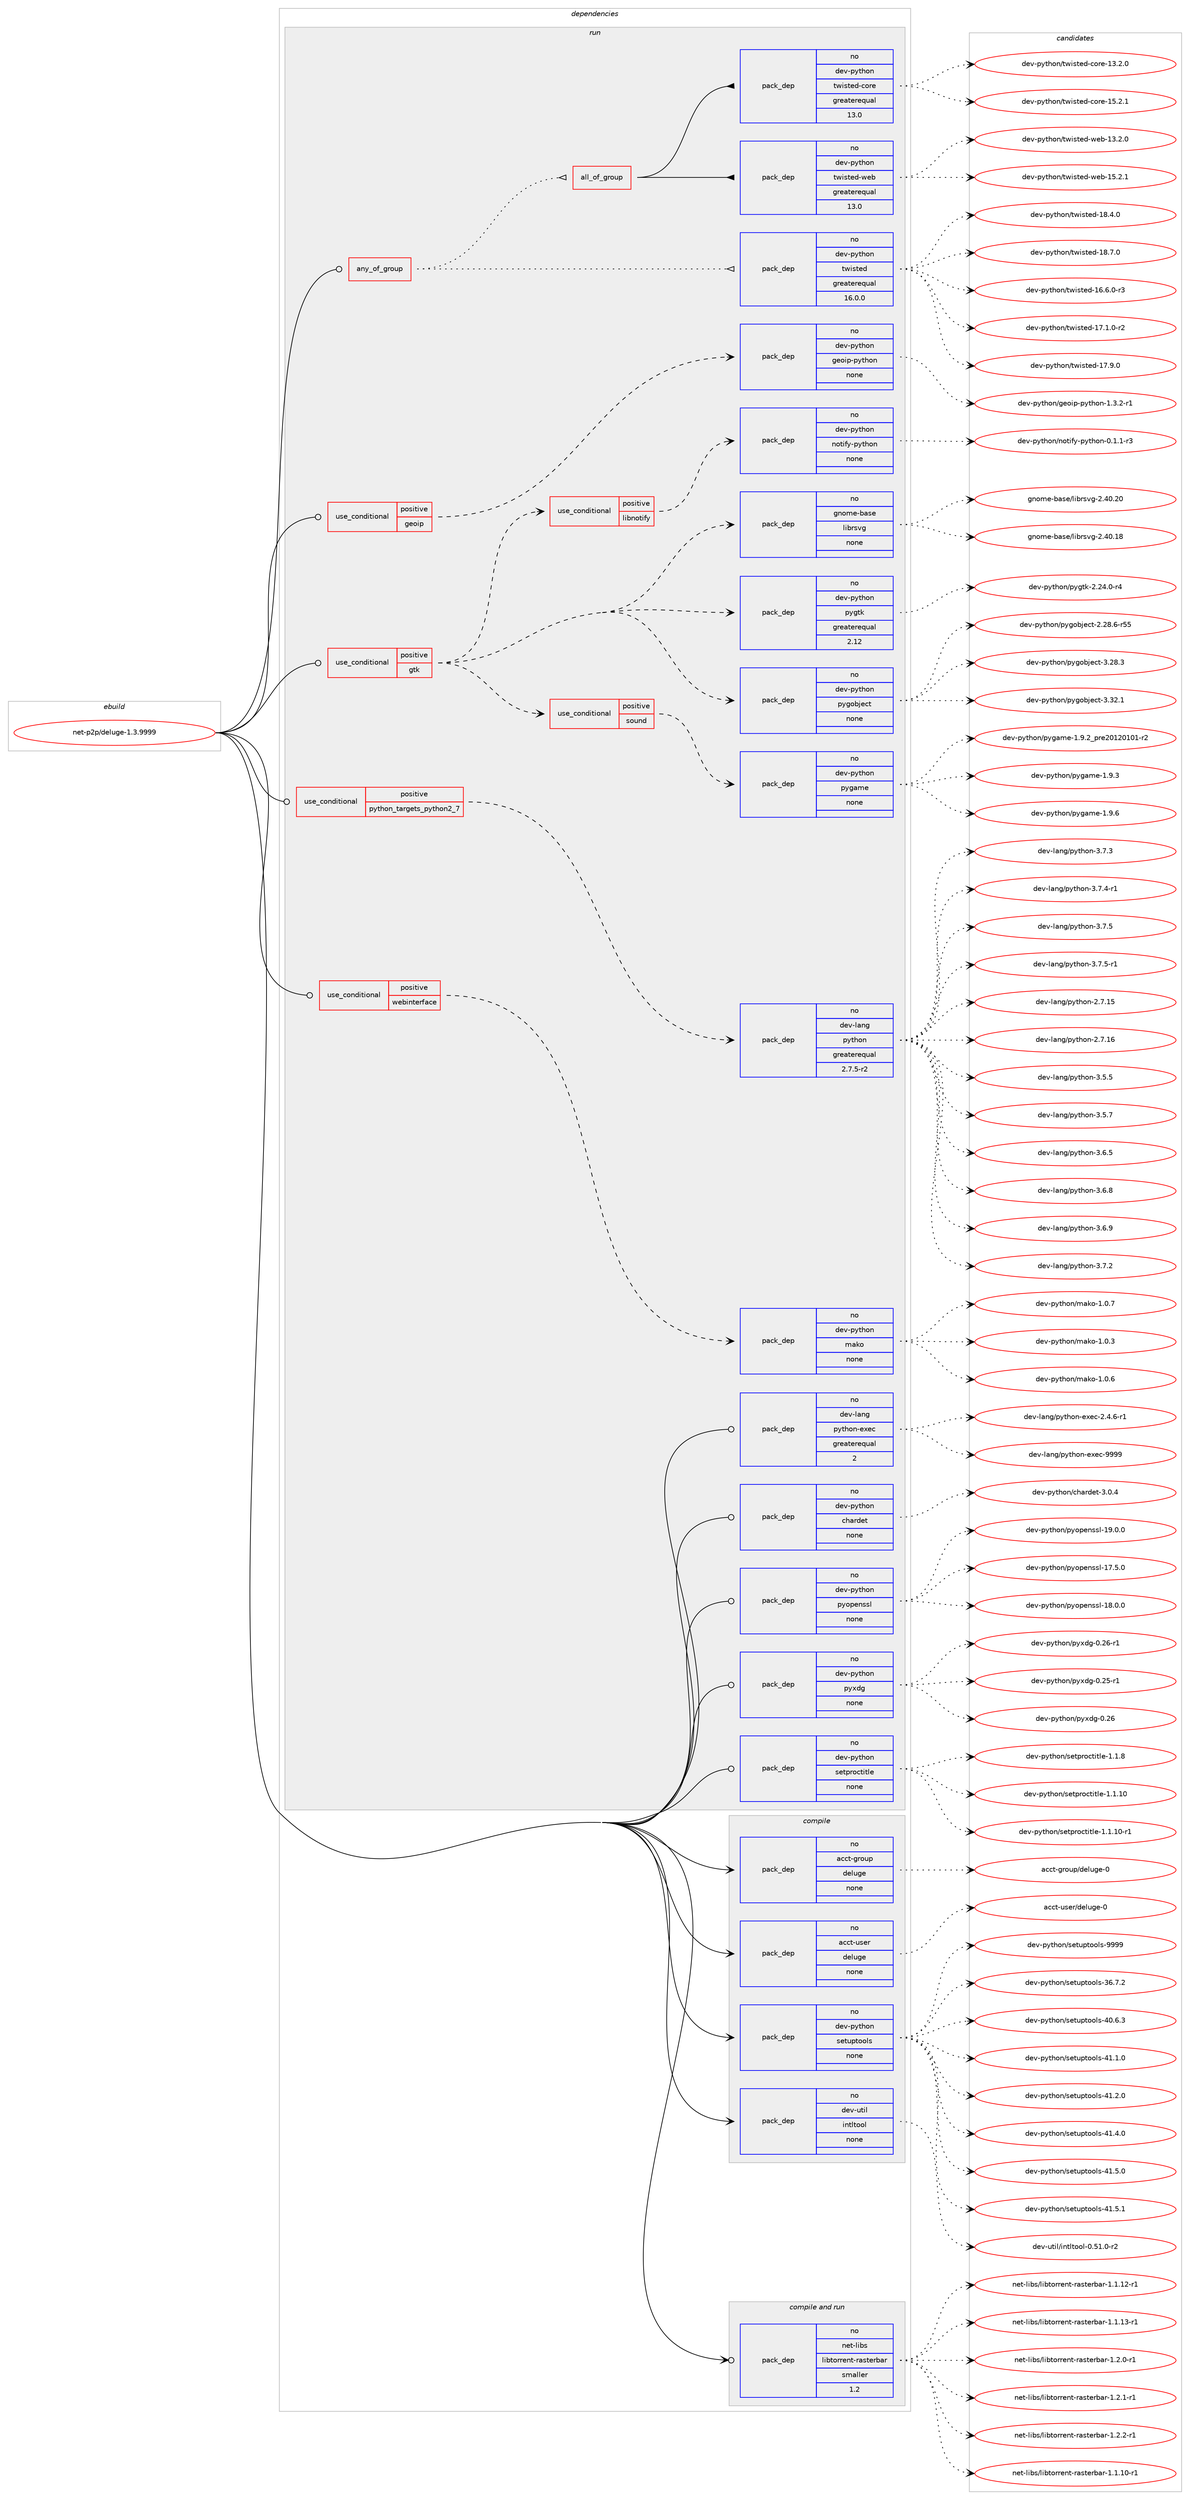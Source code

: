 digraph prolog {

# *************
# Graph options
# *************

newrank=true;
concentrate=true;
compound=true;
graph [rankdir=LR,fontname=Helvetica,fontsize=10,ranksep=1.5];#, ranksep=2.5, nodesep=0.2];
edge  [arrowhead=vee];
node  [fontname=Helvetica,fontsize=10];

# **********
# The ebuild
# **********

subgraph cluster_leftcol {
color=gray;
rank=same;
label=<<i>ebuild</i>>;
id [label="net-p2p/deluge-1.3.9999", color=red, width=4, href="../net-p2p/deluge-1.3.9999.svg"];
}

# ****************
# The dependencies
# ****************

subgraph cluster_midcol {
color=gray;
label=<<i>dependencies</i>>;
subgraph cluster_compile {
fillcolor="#eeeeee";
style=filled;
label=<<i>compile</i>>;
subgraph pack620336 {
dependency839871 [label=<<TABLE BORDER="0" CELLBORDER="1" CELLSPACING="0" CELLPADDING="4" WIDTH="220"><TR><TD ROWSPAN="6" CELLPADDING="30">pack_dep</TD></TR><TR><TD WIDTH="110">no</TD></TR><TR><TD>acct-group</TD></TR><TR><TD>deluge</TD></TR><TR><TD>none</TD></TR><TR><TD></TD></TR></TABLE>>, shape=none, color=blue];
}
id:e -> dependency839871:w [weight=20,style="solid",arrowhead="vee"];
subgraph pack620337 {
dependency839872 [label=<<TABLE BORDER="0" CELLBORDER="1" CELLSPACING="0" CELLPADDING="4" WIDTH="220"><TR><TD ROWSPAN="6" CELLPADDING="30">pack_dep</TD></TR><TR><TD WIDTH="110">no</TD></TR><TR><TD>acct-user</TD></TR><TR><TD>deluge</TD></TR><TR><TD>none</TD></TR><TR><TD></TD></TR></TABLE>>, shape=none, color=blue];
}
id:e -> dependency839872:w [weight=20,style="solid",arrowhead="vee"];
subgraph pack620338 {
dependency839873 [label=<<TABLE BORDER="0" CELLBORDER="1" CELLSPACING="0" CELLPADDING="4" WIDTH="220"><TR><TD ROWSPAN="6" CELLPADDING="30">pack_dep</TD></TR><TR><TD WIDTH="110">no</TD></TR><TR><TD>dev-python</TD></TR><TR><TD>setuptools</TD></TR><TR><TD>none</TD></TR><TR><TD></TD></TR></TABLE>>, shape=none, color=blue];
}
id:e -> dependency839873:w [weight=20,style="solid",arrowhead="vee"];
subgraph pack620339 {
dependency839874 [label=<<TABLE BORDER="0" CELLBORDER="1" CELLSPACING="0" CELLPADDING="4" WIDTH="220"><TR><TD ROWSPAN="6" CELLPADDING="30">pack_dep</TD></TR><TR><TD WIDTH="110">no</TD></TR><TR><TD>dev-util</TD></TR><TR><TD>intltool</TD></TR><TR><TD>none</TD></TR><TR><TD></TD></TR></TABLE>>, shape=none, color=blue];
}
id:e -> dependency839874:w [weight=20,style="solid",arrowhead="vee"];
}
subgraph cluster_compileandrun {
fillcolor="#eeeeee";
style=filled;
label=<<i>compile and run</i>>;
subgraph pack620340 {
dependency839875 [label=<<TABLE BORDER="0" CELLBORDER="1" CELLSPACING="0" CELLPADDING="4" WIDTH="220"><TR><TD ROWSPAN="6" CELLPADDING="30">pack_dep</TD></TR><TR><TD WIDTH="110">no</TD></TR><TR><TD>net-libs</TD></TR><TR><TD>libtorrent-rasterbar</TD></TR><TR><TD>smaller</TD></TR><TR><TD>1.2</TD></TR></TABLE>>, shape=none, color=blue];
}
id:e -> dependency839875:w [weight=20,style="solid",arrowhead="odotvee"];
}
subgraph cluster_run {
fillcolor="#eeeeee";
style=filled;
label=<<i>run</i>>;
subgraph any14323 {
dependency839876 [label=<<TABLE BORDER="0" CELLBORDER="1" CELLSPACING="0" CELLPADDING="4"><TR><TD CELLPADDING="10">any_of_group</TD></TR></TABLE>>, shape=none, color=red];subgraph pack620341 {
dependency839877 [label=<<TABLE BORDER="0" CELLBORDER="1" CELLSPACING="0" CELLPADDING="4" WIDTH="220"><TR><TD ROWSPAN="6" CELLPADDING="30">pack_dep</TD></TR><TR><TD WIDTH="110">no</TD></TR><TR><TD>dev-python</TD></TR><TR><TD>twisted</TD></TR><TR><TD>greaterequal</TD></TR><TR><TD>16.0.0</TD></TR></TABLE>>, shape=none, color=blue];
}
dependency839876:e -> dependency839877:w [weight=20,style="dotted",arrowhead="oinv"];
subgraph all500 {
dependency839878 [label=<<TABLE BORDER="0" CELLBORDER="1" CELLSPACING="0" CELLPADDING="4"><TR><TD CELLPADDING="10">all_of_group</TD></TR></TABLE>>, shape=none, color=red];subgraph pack620342 {
dependency839879 [label=<<TABLE BORDER="0" CELLBORDER="1" CELLSPACING="0" CELLPADDING="4" WIDTH="220"><TR><TD ROWSPAN="6" CELLPADDING="30">pack_dep</TD></TR><TR><TD WIDTH="110">no</TD></TR><TR><TD>dev-python</TD></TR><TR><TD>twisted-core</TD></TR><TR><TD>greaterequal</TD></TR><TR><TD>13.0</TD></TR></TABLE>>, shape=none, color=blue];
}
dependency839878:e -> dependency839879:w [weight=20,style="solid",arrowhead="inv"];
subgraph pack620343 {
dependency839880 [label=<<TABLE BORDER="0" CELLBORDER="1" CELLSPACING="0" CELLPADDING="4" WIDTH="220"><TR><TD ROWSPAN="6" CELLPADDING="30">pack_dep</TD></TR><TR><TD WIDTH="110">no</TD></TR><TR><TD>dev-python</TD></TR><TR><TD>twisted-web</TD></TR><TR><TD>greaterequal</TD></TR><TR><TD>13.0</TD></TR></TABLE>>, shape=none, color=blue];
}
dependency839878:e -> dependency839880:w [weight=20,style="solid",arrowhead="inv"];
}
dependency839876:e -> dependency839878:w [weight=20,style="dotted",arrowhead="oinv"];
}
id:e -> dependency839876:w [weight=20,style="solid",arrowhead="odot"];
subgraph cond204715 {
dependency839881 [label=<<TABLE BORDER="0" CELLBORDER="1" CELLSPACING="0" CELLPADDING="4"><TR><TD ROWSPAN="3" CELLPADDING="10">use_conditional</TD></TR><TR><TD>positive</TD></TR><TR><TD>geoip</TD></TR></TABLE>>, shape=none, color=red];
subgraph pack620344 {
dependency839882 [label=<<TABLE BORDER="0" CELLBORDER="1" CELLSPACING="0" CELLPADDING="4" WIDTH="220"><TR><TD ROWSPAN="6" CELLPADDING="30">pack_dep</TD></TR><TR><TD WIDTH="110">no</TD></TR><TR><TD>dev-python</TD></TR><TR><TD>geoip-python</TD></TR><TR><TD>none</TD></TR><TR><TD></TD></TR></TABLE>>, shape=none, color=blue];
}
dependency839881:e -> dependency839882:w [weight=20,style="dashed",arrowhead="vee"];
}
id:e -> dependency839881:w [weight=20,style="solid",arrowhead="odot"];
subgraph cond204716 {
dependency839883 [label=<<TABLE BORDER="0" CELLBORDER="1" CELLSPACING="0" CELLPADDING="4"><TR><TD ROWSPAN="3" CELLPADDING="10">use_conditional</TD></TR><TR><TD>positive</TD></TR><TR><TD>gtk</TD></TR></TABLE>>, shape=none, color=red];
subgraph cond204717 {
dependency839884 [label=<<TABLE BORDER="0" CELLBORDER="1" CELLSPACING="0" CELLPADDING="4"><TR><TD ROWSPAN="3" CELLPADDING="10">use_conditional</TD></TR><TR><TD>positive</TD></TR><TR><TD>sound</TD></TR></TABLE>>, shape=none, color=red];
subgraph pack620345 {
dependency839885 [label=<<TABLE BORDER="0" CELLBORDER="1" CELLSPACING="0" CELLPADDING="4" WIDTH="220"><TR><TD ROWSPAN="6" CELLPADDING="30">pack_dep</TD></TR><TR><TD WIDTH="110">no</TD></TR><TR><TD>dev-python</TD></TR><TR><TD>pygame</TD></TR><TR><TD>none</TD></TR><TR><TD></TD></TR></TABLE>>, shape=none, color=blue];
}
dependency839884:e -> dependency839885:w [weight=20,style="dashed",arrowhead="vee"];
}
dependency839883:e -> dependency839884:w [weight=20,style="dashed",arrowhead="vee"];
subgraph pack620346 {
dependency839886 [label=<<TABLE BORDER="0" CELLBORDER="1" CELLSPACING="0" CELLPADDING="4" WIDTH="220"><TR><TD ROWSPAN="6" CELLPADDING="30">pack_dep</TD></TR><TR><TD WIDTH="110">no</TD></TR><TR><TD>dev-python</TD></TR><TR><TD>pygobject</TD></TR><TR><TD>none</TD></TR><TR><TD></TD></TR></TABLE>>, shape=none, color=blue];
}
dependency839883:e -> dependency839886:w [weight=20,style="dashed",arrowhead="vee"];
subgraph pack620347 {
dependency839887 [label=<<TABLE BORDER="0" CELLBORDER="1" CELLSPACING="0" CELLPADDING="4" WIDTH="220"><TR><TD ROWSPAN="6" CELLPADDING="30">pack_dep</TD></TR><TR><TD WIDTH="110">no</TD></TR><TR><TD>dev-python</TD></TR><TR><TD>pygtk</TD></TR><TR><TD>greaterequal</TD></TR><TR><TD>2.12</TD></TR></TABLE>>, shape=none, color=blue];
}
dependency839883:e -> dependency839887:w [weight=20,style="dashed",arrowhead="vee"];
subgraph pack620348 {
dependency839888 [label=<<TABLE BORDER="0" CELLBORDER="1" CELLSPACING="0" CELLPADDING="4" WIDTH="220"><TR><TD ROWSPAN="6" CELLPADDING="30">pack_dep</TD></TR><TR><TD WIDTH="110">no</TD></TR><TR><TD>gnome-base</TD></TR><TR><TD>librsvg</TD></TR><TR><TD>none</TD></TR><TR><TD></TD></TR></TABLE>>, shape=none, color=blue];
}
dependency839883:e -> dependency839888:w [weight=20,style="dashed",arrowhead="vee"];
subgraph cond204718 {
dependency839889 [label=<<TABLE BORDER="0" CELLBORDER="1" CELLSPACING="0" CELLPADDING="4"><TR><TD ROWSPAN="3" CELLPADDING="10">use_conditional</TD></TR><TR><TD>positive</TD></TR><TR><TD>libnotify</TD></TR></TABLE>>, shape=none, color=red];
subgraph pack620349 {
dependency839890 [label=<<TABLE BORDER="0" CELLBORDER="1" CELLSPACING="0" CELLPADDING="4" WIDTH="220"><TR><TD ROWSPAN="6" CELLPADDING="30">pack_dep</TD></TR><TR><TD WIDTH="110">no</TD></TR><TR><TD>dev-python</TD></TR><TR><TD>notify-python</TD></TR><TR><TD>none</TD></TR><TR><TD></TD></TR></TABLE>>, shape=none, color=blue];
}
dependency839889:e -> dependency839890:w [weight=20,style="dashed",arrowhead="vee"];
}
dependency839883:e -> dependency839889:w [weight=20,style="dashed",arrowhead="vee"];
}
id:e -> dependency839883:w [weight=20,style="solid",arrowhead="odot"];
subgraph cond204719 {
dependency839891 [label=<<TABLE BORDER="0" CELLBORDER="1" CELLSPACING="0" CELLPADDING="4"><TR><TD ROWSPAN="3" CELLPADDING="10">use_conditional</TD></TR><TR><TD>positive</TD></TR><TR><TD>python_targets_python2_7</TD></TR></TABLE>>, shape=none, color=red];
subgraph pack620350 {
dependency839892 [label=<<TABLE BORDER="0" CELLBORDER="1" CELLSPACING="0" CELLPADDING="4" WIDTH="220"><TR><TD ROWSPAN="6" CELLPADDING="30">pack_dep</TD></TR><TR><TD WIDTH="110">no</TD></TR><TR><TD>dev-lang</TD></TR><TR><TD>python</TD></TR><TR><TD>greaterequal</TD></TR><TR><TD>2.7.5-r2</TD></TR></TABLE>>, shape=none, color=blue];
}
dependency839891:e -> dependency839892:w [weight=20,style="dashed",arrowhead="vee"];
}
id:e -> dependency839891:w [weight=20,style="solid",arrowhead="odot"];
subgraph cond204720 {
dependency839893 [label=<<TABLE BORDER="0" CELLBORDER="1" CELLSPACING="0" CELLPADDING="4"><TR><TD ROWSPAN="3" CELLPADDING="10">use_conditional</TD></TR><TR><TD>positive</TD></TR><TR><TD>webinterface</TD></TR></TABLE>>, shape=none, color=red];
subgraph pack620351 {
dependency839894 [label=<<TABLE BORDER="0" CELLBORDER="1" CELLSPACING="0" CELLPADDING="4" WIDTH="220"><TR><TD ROWSPAN="6" CELLPADDING="30">pack_dep</TD></TR><TR><TD WIDTH="110">no</TD></TR><TR><TD>dev-python</TD></TR><TR><TD>mako</TD></TR><TR><TD>none</TD></TR><TR><TD></TD></TR></TABLE>>, shape=none, color=blue];
}
dependency839893:e -> dependency839894:w [weight=20,style="dashed",arrowhead="vee"];
}
id:e -> dependency839893:w [weight=20,style="solid",arrowhead="odot"];
subgraph pack620352 {
dependency839895 [label=<<TABLE BORDER="0" CELLBORDER="1" CELLSPACING="0" CELLPADDING="4" WIDTH="220"><TR><TD ROWSPAN="6" CELLPADDING="30">pack_dep</TD></TR><TR><TD WIDTH="110">no</TD></TR><TR><TD>dev-lang</TD></TR><TR><TD>python-exec</TD></TR><TR><TD>greaterequal</TD></TR><TR><TD>2</TD></TR></TABLE>>, shape=none, color=blue];
}
id:e -> dependency839895:w [weight=20,style="solid",arrowhead="odot"];
subgraph pack620353 {
dependency839896 [label=<<TABLE BORDER="0" CELLBORDER="1" CELLSPACING="0" CELLPADDING="4" WIDTH="220"><TR><TD ROWSPAN="6" CELLPADDING="30">pack_dep</TD></TR><TR><TD WIDTH="110">no</TD></TR><TR><TD>dev-python</TD></TR><TR><TD>chardet</TD></TR><TR><TD>none</TD></TR><TR><TD></TD></TR></TABLE>>, shape=none, color=blue];
}
id:e -> dependency839896:w [weight=20,style="solid",arrowhead="odot"];
subgraph pack620354 {
dependency839897 [label=<<TABLE BORDER="0" CELLBORDER="1" CELLSPACING="0" CELLPADDING="4" WIDTH="220"><TR><TD ROWSPAN="6" CELLPADDING="30">pack_dep</TD></TR><TR><TD WIDTH="110">no</TD></TR><TR><TD>dev-python</TD></TR><TR><TD>pyopenssl</TD></TR><TR><TD>none</TD></TR><TR><TD></TD></TR></TABLE>>, shape=none, color=blue];
}
id:e -> dependency839897:w [weight=20,style="solid",arrowhead="odot"];
subgraph pack620355 {
dependency839898 [label=<<TABLE BORDER="0" CELLBORDER="1" CELLSPACING="0" CELLPADDING="4" WIDTH="220"><TR><TD ROWSPAN="6" CELLPADDING="30">pack_dep</TD></TR><TR><TD WIDTH="110">no</TD></TR><TR><TD>dev-python</TD></TR><TR><TD>pyxdg</TD></TR><TR><TD>none</TD></TR><TR><TD></TD></TR></TABLE>>, shape=none, color=blue];
}
id:e -> dependency839898:w [weight=20,style="solid",arrowhead="odot"];
subgraph pack620356 {
dependency839899 [label=<<TABLE BORDER="0" CELLBORDER="1" CELLSPACING="0" CELLPADDING="4" WIDTH="220"><TR><TD ROWSPAN="6" CELLPADDING="30">pack_dep</TD></TR><TR><TD WIDTH="110">no</TD></TR><TR><TD>dev-python</TD></TR><TR><TD>setproctitle</TD></TR><TR><TD>none</TD></TR><TR><TD></TD></TR></TABLE>>, shape=none, color=blue];
}
id:e -> dependency839899:w [weight=20,style="solid",arrowhead="odot"];
}
}

# **************
# The candidates
# **************

subgraph cluster_choices {
rank=same;
color=gray;
label=<<i>candidates</i>>;

subgraph choice620336 {
color=black;
nodesep=1;
choice97999911645103114111117112471001011081171031014548 [label="acct-group/deluge-0", color=red, width=4,href="../acct-group/deluge-0.svg"];
dependency839871:e -> choice97999911645103114111117112471001011081171031014548:w [style=dotted,weight="100"];
}
subgraph choice620337 {
color=black;
nodesep=1;
choice97999911645117115101114471001011081171031014548 [label="acct-user/deluge-0", color=red, width=4,href="../acct-user/deluge-0.svg"];
dependency839872:e -> choice97999911645117115101114471001011081171031014548:w [style=dotted,weight="100"];
}
subgraph choice620338 {
color=black;
nodesep=1;
choice100101118451121211161041111104711510111611711211611111110811545515446554650 [label="dev-python/setuptools-36.7.2", color=red, width=4,href="../dev-python/setuptools-36.7.2.svg"];
choice100101118451121211161041111104711510111611711211611111110811545524846544651 [label="dev-python/setuptools-40.6.3", color=red, width=4,href="../dev-python/setuptools-40.6.3.svg"];
choice100101118451121211161041111104711510111611711211611111110811545524946494648 [label="dev-python/setuptools-41.1.0", color=red, width=4,href="../dev-python/setuptools-41.1.0.svg"];
choice100101118451121211161041111104711510111611711211611111110811545524946504648 [label="dev-python/setuptools-41.2.0", color=red, width=4,href="../dev-python/setuptools-41.2.0.svg"];
choice100101118451121211161041111104711510111611711211611111110811545524946524648 [label="dev-python/setuptools-41.4.0", color=red, width=4,href="../dev-python/setuptools-41.4.0.svg"];
choice100101118451121211161041111104711510111611711211611111110811545524946534648 [label="dev-python/setuptools-41.5.0", color=red, width=4,href="../dev-python/setuptools-41.5.0.svg"];
choice100101118451121211161041111104711510111611711211611111110811545524946534649 [label="dev-python/setuptools-41.5.1", color=red, width=4,href="../dev-python/setuptools-41.5.1.svg"];
choice10010111845112121116104111110471151011161171121161111111081154557575757 [label="dev-python/setuptools-9999", color=red, width=4,href="../dev-python/setuptools-9999.svg"];
dependency839873:e -> choice100101118451121211161041111104711510111611711211611111110811545515446554650:w [style=dotted,weight="100"];
dependency839873:e -> choice100101118451121211161041111104711510111611711211611111110811545524846544651:w [style=dotted,weight="100"];
dependency839873:e -> choice100101118451121211161041111104711510111611711211611111110811545524946494648:w [style=dotted,weight="100"];
dependency839873:e -> choice100101118451121211161041111104711510111611711211611111110811545524946504648:w [style=dotted,weight="100"];
dependency839873:e -> choice100101118451121211161041111104711510111611711211611111110811545524946524648:w [style=dotted,weight="100"];
dependency839873:e -> choice100101118451121211161041111104711510111611711211611111110811545524946534648:w [style=dotted,weight="100"];
dependency839873:e -> choice100101118451121211161041111104711510111611711211611111110811545524946534649:w [style=dotted,weight="100"];
dependency839873:e -> choice10010111845112121116104111110471151011161171121161111111081154557575757:w [style=dotted,weight="100"];
}
subgraph choice620339 {
color=black;
nodesep=1;
choice1001011184511711610510847105110116108116111111108454846534946484511450 [label="dev-util/intltool-0.51.0-r2", color=red, width=4,href="../dev-util/intltool-0.51.0-r2.svg"];
dependency839874:e -> choice1001011184511711610510847105110116108116111111108454846534946484511450:w [style=dotted,weight="100"];
}
subgraph choice620340 {
color=black;
nodesep=1;
choice1101011164510810598115471081059811611111411410111011645114971151161011149897114454946494649484511449 [label="net-libs/libtorrent-rasterbar-1.1.10-r1", color=red, width=4,href="../net-libs/libtorrent-rasterbar-1.1.10-r1.svg"];
choice1101011164510810598115471081059811611111411410111011645114971151161011149897114454946494649504511449 [label="net-libs/libtorrent-rasterbar-1.1.12-r1", color=red, width=4,href="../net-libs/libtorrent-rasterbar-1.1.12-r1.svg"];
choice1101011164510810598115471081059811611111411410111011645114971151161011149897114454946494649514511449 [label="net-libs/libtorrent-rasterbar-1.1.13-r1", color=red, width=4,href="../net-libs/libtorrent-rasterbar-1.1.13-r1.svg"];
choice11010111645108105981154710810598116111114114101110116451149711511610111498971144549465046484511449 [label="net-libs/libtorrent-rasterbar-1.2.0-r1", color=red, width=4,href="../net-libs/libtorrent-rasterbar-1.2.0-r1.svg"];
choice11010111645108105981154710810598116111114114101110116451149711511610111498971144549465046494511449 [label="net-libs/libtorrent-rasterbar-1.2.1-r1", color=red, width=4,href="../net-libs/libtorrent-rasterbar-1.2.1-r1.svg"];
choice11010111645108105981154710810598116111114114101110116451149711511610111498971144549465046504511449 [label="net-libs/libtorrent-rasterbar-1.2.2-r1", color=red, width=4,href="../net-libs/libtorrent-rasterbar-1.2.2-r1.svg"];
dependency839875:e -> choice1101011164510810598115471081059811611111411410111011645114971151161011149897114454946494649484511449:w [style=dotted,weight="100"];
dependency839875:e -> choice1101011164510810598115471081059811611111411410111011645114971151161011149897114454946494649504511449:w [style=dotted,weight="100"];
dependency839875:e -> choice1101011164510810598115471081059811611111411410111011645114971151161011149897114454946494649514511449:w [style=dotted,weight="100"];
dependency839875:e -> choice11010111645108105981154710810598116111114114101110116451149711511610111498971144549465046484511449:w [style=dotted,weight="100"];
dependency839875:e -> choice11010111645108105981154710810598116111114114101110116451149711511610111498971144549465046494511449:w [style=dotted,weight="100"];
dependency839875:e -> choice11010111645108105981154710810598116111114114101110116451149711511610111498971144549465046504511449:w [style=dotted,weight="100"];
}
subgraph choice620341 {
color=black;
nodesep=1;
choice1001011184511212111610411111047116119105115116101100454954465446484511451 [label="dev-python/twisted-16.6.0-r3", color=red, width=4,href="../dev-python/twisted-16.6.0-r3.svg"];
choice1001011184511212111610411111047116119105115116101100454955464946484511450 [label="dev-python/twisted-17.1.0-r2", color=red, width=4,href="../dev-python/twisted-17.1.0-r2.svg"];
choice100101118451121211161041111104711611910511511610110045495546574648 [label="dev-python/twisted-17.9.0", color=red, width=4,href="../dev-python/twisted-17.9.0.svg"];
choice100101118451121211161041111104711611910511511610110045495646524648 [label="dev-python/twisted-18.4.0", color=red, width=4,href="../dev-python/twisted-18.4.0.svg"];
choice100101118451121211161041111104711611910511511610110045495646554648 [label="dev-python/twisted-18.7.0", color=red, width=4,href="../dev-python/twisted-18.7.0.svg"];
dependency839877:e -> choice1001011184511212111610411111047116119105115116101100454954465446484511451:w [style=dotted,weight="100"];
dependency839877:e -> choice1001011184511212111610411111047116119105115116101100454955464946484511450:w [style=dotted,weight="100"];
dependency839877:e -> choice100101118451121211161041111104711611910511511610110045495546574648:w [style=dotted,weight="100"];
dependency839877:e -> choice100101118451121211161041111104711611910511511610110045495646524648:w [style=dotted,weight="100"];
dependency839877:e -> choice100101118451121211161041111104711611910511511610110045495646554648:w [style=dotted,weight="100"];
}
subgraph choice620342 {
color=black;
nodesep=1;
choice1001011184511212111610411111047116119105115116101100459911111410145495146504648 [label="dev-python/twisted-core-13.2.0", color=red, width=4,href="../dev-python/twisted-core-13.2.0.svg"];
choice1001011184511212111610411111047116119105115116101100459911111410145495346504649 [label="dev-python/twisted-core-15.2.1", color=red, width=4,href="../dev-python/twisted-core-15.2.1.svg"];
dependency839879:e -> choice1001011184511212111610411111047116119105115116101100459911111410145495146504648:w [style=dotted,weight="100"];
dependency839879:e -> choice1001011184511212111610411111047116119105115116101100459911111410145495346504649:w [style=dotted,weight="100"];
}
subgraph choice620343 {
color=black;
nodesep=1;
choice1001011184511212111610411111047116119105115116101100451191019845495146504648 [label="dev-python/twisted-web-13.2.0", color=red, width=4,href="../dev-python/twisted-web-13.2.0.svg"];
choice1001011184511212111610411111047116119105115116101100451191019845495346504649 [label="dev-python/twisted-web-15.2.1", color=red, width=4,href="../dev-python/twisted-web-15.2.1.svg"];
dependency839880:e -> choice1001011184511212111610411111047116119105115116101100451191019845495146504648:w [style=dotted,weight="100"];
dependency839880:e -> choice1001011184511212111610411111047116119105115116101100451191019845495346504649:w [style=dotted,weight="100"];
}
subgraph choice620344 {
color=black;
nodesep=1;
choice1001011184511212111610411111047103101111105112451121211161041111104549465146504511449 [label="dev-python/geoip-python-1.3.2-r1", color=red, width=4,href="../dev-python/geoip-python-1.3.2-r1.svg"];
dependency839882:e -> choice1001011184511212111610411111047103101111105112451121211161041111104549465146504511449:w [style=dotted,weight="100"];
}
subgraph choice620345 {
color=black;
nodesep=1;
choice1001011184511212111610411111047112121103971091014549465746509511211410150484950484948494511450 [label="dev-python/pygame-1.9.2_pre20120101-r2", color=red, width=4,href="../dev-python/pygame-1.9.2_pre20120101-r2.svg"];
choice100101118451121211161041111104711212110397109101454946574651 [label="dev-python/pygame-1.9.3", color=red, width=4,href="../dev-python/pygame-1.9.3.svg"];
choice100101118451121211161041111104711212110397109101454946574654 [label="dev-python/pygame-1.9.6", color=red, width=4,href="../dev-python/pygame-1.9.6.svg"];
dependency839885:e -> choice1001011184511212111610411111047112121103971091014549465746509511211410150484950484948494511450:w [style=dotted,weight="100"];
dependency839885:e -> choice100101118451121211161041111104711212110397109101454946574651:w [style=dotted,weight="100"];
dependency839885:e -> choice100101118451121211161041111104711212110397109101454946574654:w [style=dotted,weight="100"];
}
subgraph choice620346 {
color=black;
nodesep=1;
choice1001011184511212111610411111047112121103111981061019911645504650564654451145353 [label="dev-python/pygobject-2.28.6-r55", color=red, width=4,href="../dev-python/pygobject-2.28.6-r55.svg"];
choice1001011184511212111610411111047112121103111981061019911645514650564651 [label="dev-python/pygobject-3.28.3", color=red, width=4,href="../dev-python/pygobject-3.28.3.svg"];
choice1001011184511212111610411111047112121103111981061019911645514651504649 [label="dev-python/pygobject-3.32.1", color=red, width=4,href="../dev-python/pygobject-3.32.1.svg"];
dependency839886:e -> choice1001011184511212111610411111047112121103111981061019911645504650564654451145353:w [style=dotted,weight="100"];
dependency839886:e -> choice1001011184511212111610411111047112121103111981061019911645514650564651:w [style=dotted,weight="100"];
dependency839886:e -> choice1001011184511212111610411111047112121103111981061019911645514651504649:w [style=dotted,weight="100"];
}
subgraph choice620347 {
color=black;
nodesep=1;
choice1001011184511212111610411111047112121103116107455046505246484511452 [label="dev-python/pygtk-2.24.0-r4", color=red, width=4,href="../dev-python/pygtk-2.24.0-r4.svg"];
dependency839887:e -> choice1001011184511212111610411111047112121103116107455046505246484511452:w [style=dotted,weight="100"];
}
subgraph choice620348 {
color=black;
nodesep=1;
choice10311011110910145989711510147108105981141151181034550465248464956 [label="gnome-base/librsvg-2.40.18", color=red, width=4,href="../gnome-base/librsvg-2.40.18.svg"];
choice10311011110910145989711510147108105981141151181034550465248465048 [label="gnome-base/librsvg-2.40.20", color=red, width=4,href="../gnome-base/librsvg-2.40.20.svg"];
dependency839888:e -> choice10311011110910145989711510147108105981141151181034550465248464956:w [style=dotted,weight="100"];
dependency839888:e -> choice10311011110910145989711510147108105981141151181034550465248465048:w [style=dotted,weight="100"];
}
subgraph choice620349 {
color=black;
nodesep=1;
choice1001011184511212111610411111047110111116105102121451121211161041111104548464946494511451 [label="dev-python/notify-python-0.1.1-r3", color=red, width=4,href="../dev-python/notify-python-0.1.1-r3.svg"];
dependency839890:e -> choice1001011184511212111610411111047110111116105102121451121211161041111104548464946494511451:w [style=dotted,weight="100"];
}
subgraph choice620350 {
color=black;
nodesep=1;
choice10010111845108971101034711212111610411111045504655464953 [label="dev-lang/python-2.7.15", color=red, width=4,href="../dev-lang/python-2.7.15.svg"];
choice10010111845108971101034711212111610411111045504655464954 [label="dev-lang/python-2.7.16", color=red, width=4,href="../dev-lang/python-2.7.16.svg"];
choice100101118451089711010347112121116104111110455146534653 [label="dev-lang/python-3.5.5", color=red, width=4,href="../dev-lang/python-3.5.5.svg"];
choice100101118451089711010347112121116104111110455146534655 [label="dev-lang/python-3.5.7", color=red, width=4,href="../dev-lang/python-3.5.7.svg"];
choice100101118451089711010347112121116104111110455146544653 [label="dev-lang/python-3.6.5", color=red, width=4,href="../dev-lang/python-3.6.5.svg"];
choice100101118451089711010347112121116104111110455146544656 [label="dev-lang/python-3.6.8", color=red, width=4,href="../dev-lang/python-3.6.8.svg"];
choice100101118451089711010347112121116104111110455146544657 [label="dev-lang/python-3.6.9", color=red, width=4,href="../dev-lang/python-3.6.9.svg"];
choice100101118451089711010347112121116104111110455146554650 [label="dev-lang/python-3.7.2", color=red, width=4,href="../dev-lang/python-3.7.2.svg"];
choice100101118451089711010347112121116104111110455146554651 [label="dev-lang/python-3.7.3", color=red, width=4,href="../dev-lang/python-3.7.3.svg"];
choice1001011184510897110103471121211161041111104551465546524511449 [label="dev-lang/python-3.7.4-r1", color=red, width=4,href="../dev-lang/python-3.7.4-r1.svg"];
choice100101118451089711010347112121116104111110455146554653 [label="dev-lang/python-3.7.5", color=red, width=4,href="../dev-lang/python-3.7.5.svg"];
choice1001011184510897110103471121211161041111104551465546534511449 [label="dev-lang/python-3.7.5-r1", color=red, width=4,href="../dev-lang/python-3.7.5-r1.svg"];
dependency839892:e -> choice10010111845108971101034711212111610411111045504655464953:w [style=dotted,weight="100"];
dependency839892:e -> choice10010111845108971101034711212111610411111045504655464954:w [style=dotted,weight="100"];
dependency839892:e -> choice100101118451089711010347112121116104111110455146534653:w [style=dotted,weight="100"];
dependency839892:e -> choice100101118451089711010347112121116104111110455146534655:w [style=dotted,weight="100"];
dependency839892:e -> choice100101118451089711010347112121116104111110455146544653:w [style=dotted,weight="100"];
dependency839892:e -> choice100101118451089711010347112121116104111110455146544656:w [style=dotted,weight="100"];
dependency839892:e -> choice100101118451089711010347112121116104111110455146544657:w [style=dotted,weight="100"];
dependency839892:e -> choice100101118451089711010347112121116104111110455146554650:w [style=dotted,weight="100"];
dependency839892:e -> choice100101118451089711010347112121116104111110455146554651:w [style=dotted,weight="100"];
dependency839892:e -> choice1001011184510897110103471121211161041111104551465546524511449:w [style=dotted,weight="100"];
dependency839892:e -> choice100101118451089711010347112121116104111110455146554653:w [style=dotted,weight="100"];
dependency839892:e -> choice1001011184510897110103471121211161041111104551465546534511449:w [style=dotted,weight="100"];
}
subgraph choice620351 {
color=black;
nodesep=1;
choice100101118451121211161041111104710997107111454946484651 [label="dev-python/mako-1.0.3", color=red, width=4,href="../dev-python/mako-1.0.3.svg"];
choice100101118451121211161041111104710997107111454946484654 [label="dev-python/mako-1.0.6", color=red, width=4,href="../dev-python/mako-1.0.6.svg"];
choice100101118451121211161041111104710997107111454946484655 [label="dev-python/mako-1.0.7", color=red, width=4,href="../dev-python/mako-1.0.7.svg"];
dependency839894:e -> choice100101118451121211161041111104710997107111454946484651:w [style=dotted,weight="100"];
dependency839894:e -> choice100101118451121211161041111104710997107111454946484654:w [style=dotted,weight="100"];
dependency839894:e -> choice100101118451121211161041111104710997107111454946484655:w [style=dotted,weight="100"];
}
subgraph choice620352 {
color=black;
nodesep=1;
choice10010111845108971101034711212111610411111045101120101994550465246544511449 [label="dev-lang/python-exec-2.4.6-r1", color=red, width=4,href="../dev-lang/python-exec-2.4.6-r1.svg"];
choice10010111845108971101034711212111610411111045101120101994557575757 [label="dev-lang/python-exec-9999", color=red, width=4,href="../dev-lang/python-exec-9999.svg"];
dependency839895:e -> choice10010111845108971101034711212111610411111045101120101994550465246544511449:w [style=dotted,weight="100"];
dependency839895:e -> choice10010111845108971101034711212111610411111045101120101994557575757:w [style=dotted,weight="100"];
}
subgraph choice620353 {
color=black;
nodesep=1;
choice10010111845112121116104111110479910497114100101116455146484652 [label="dev-python/chardet-3.0.4", color=red, width=4,href="../dev-python/chardet-3.0.4.svg"];
dependency839896:e -> choice10010111845112121116104111110479910497114100101116455146484652:w [style=dotted,weight="100"];
}
subgraph choice620354 {
color=black;
nodesep=1;
choice100101118451121211161041111104711212111111210111011511510845495546534648 [label="dev-python/pyopenssl-17.5.0", color=red, width=4,href="../dev-python/pyopenssl-17.5.0.svg"];
choice100101118451121211161041111104711212111111210111011511510845495646484648 [label="dev-python/pyopenssl-18.0.0", color=red, width=4,href="../dev-python/pyopenssl-18.0.0.svg"];
choice100101118451121211161041111104711212111111210111011511510845495746484648 [label="dev-python/pyopenssl-19.0.0", color=red, width=4,href="../dev-python/pyopenssl-19.0.0.svg"];
dependency839897:e -> choice100101118451121211161041111104711212111111210111011511510845495546534648:w [style=dotted,weight="100"];
dependency839897:e -> choice100101118451121211161041111104711212111111210111011511510845495646484648:w [style=dotted,weight="100"];
dependency839897:e -> choice100101118451121211161041111104711212111111210111011511510845495746484648:w [style=dotted,weight="100"];
}
subgraph choice620355 {
color=black;
nodesep=1;
choice100101118451121211161041111104711212112010010345484650534511449 [label="dev-python/pyxdg-0.25-r1", color=red, width=4,href="../dev-python/pyxdg-0.25-r1.svg"];
choice10010111845112121116104111110471121211201001034548465054 [label="dev-python/pyxdg-0.26", color=red, width=4,href="../dev-python/pyxdg-0.26.svg"];
choice100101118451121211161041111104711212112010010345484650544511449 [label="dev-python/pyxdg-0.26-r1", color=red, width=4,href="../dev-python/pyxdg-0.26-r1.svg"];
dependency839898:e -> choice100101118451121211161041111104711212112010010345484650534511449:w [style=dotted,weight="100"];
dependency839898:e -> choice10010111845112121116104111110471121211201001034548465054:w [style=dotted,weight="100"];
dependency839898:e -> choice100101118451121211161041111104711212112010010345484650544511449:w [style=dotted,weight="100"];
}
subgraph choice620356 {
color=black;
nodesep=1;
choice10010111845112121116104111110471151011161121141119911610511610810145494649464948 [label="dev-python/setproctitle-1.1.10", color=red, width=4,href="../dev-python/setproctitle-1.1.10.svg"];
choice100101118451121211161041111104711510111611211411199116105116108101454946494649484511449 [label="dev-python/setproctitle-1.1.10-r1", color=red, width=4,href="../dev-python/setproctitle-1.1.10-r1.svg"];
choice100101118451121211161041111104711510111611211411199116105116108101454946494656 [label="dev-python/setproctitle-1.1.8", color=red, width=4,href="../dev-python/setproctitle-1.1.8.svg"];
dependency839899:e -> choice10010111845112121116104111110471151011161121141119911610511610810145494649464948:w [style=dotted,weight="100"];
dependency839899:e -> choice100101118451121211161041111104711510111611211411199116105116108101454946494649484511449:w [style=dotted,weight="100"];
dependency839899:e -> choice100101118451121211161041111104711510111611211411199116105116108101454946494656:w [style=dotted,weight="100"];
}
}

}
